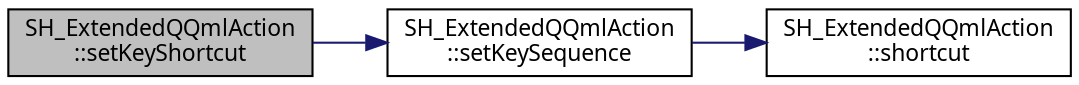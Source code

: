 digraph "SH_ExtendedQQmlAction::setKeyShortcut"
{
 // INTERACTIVE_SVG=YES
  bgcolor="transparent";
  edge [fontname="Verdana",fontsize="11",labelfontname="Verdana",labelfontsize="11"];
  node [fontname="Verdana",fontsize="11",shape=record];
  rankdir="LR";
  Node1 [label="SH_ExtendedQQmlAction\l::setKeyShortcut",height=0.2,width=0.4,color="black", fillcolor="grey75", style="filled" fontcolor="black"];
  Node1 -> Node2 [color="midnightblue",fontsize="11",style="solid",fontname="Verdana"];
  Node2 [label="SH_ExtendedQQmlAction\l::setKeySequence",height=0.2,width=0.4,color="black",URL="$classSH__ExtendedQQmlAction.html#a7d624821268cc19aa44bcda3cd85b967"];
  Node2 -> Node3 [color="midnightblue",fontsize="11",style="solid",fontname="Verdana"];
  Node3 [label="SH_ExtendedQQmlAction\l::shortcut",height=0.2,width=0.4,color="black",URL="$classSH__ExtendedQQmlAction.html#a070cac95bfc43b184ca1f0a75592877b"];
}
